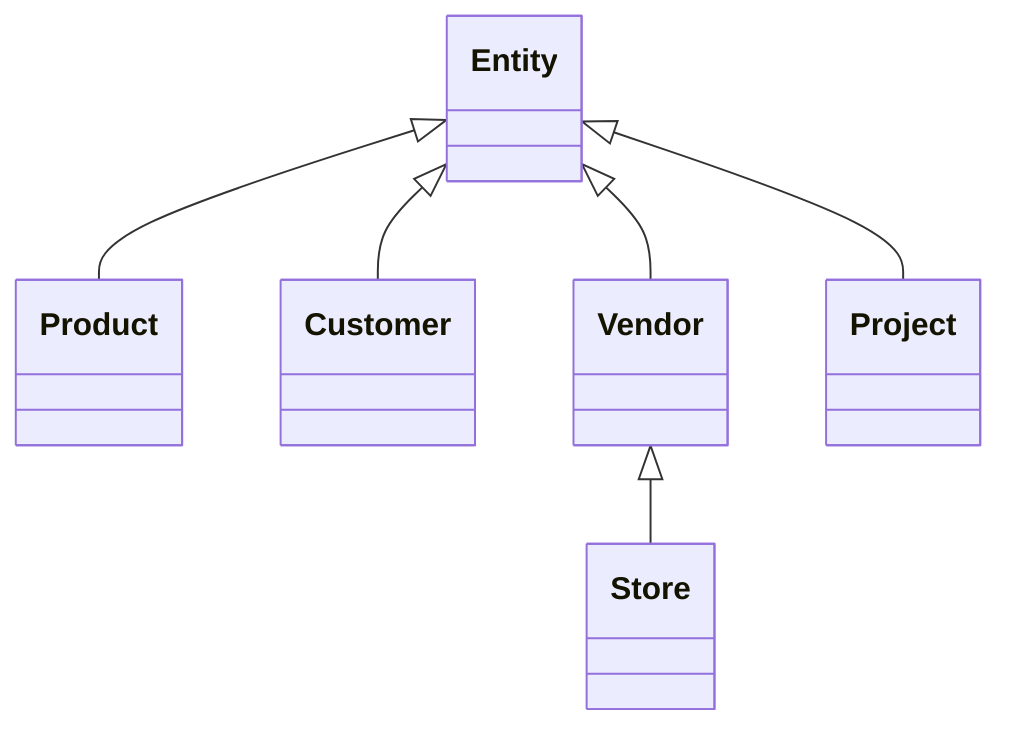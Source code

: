 classDiagram
Entity <|-- Product
Entity <|-- Customer
Entity <|-- Vendor
Vendor <|-- Store
Entity <|-- Project